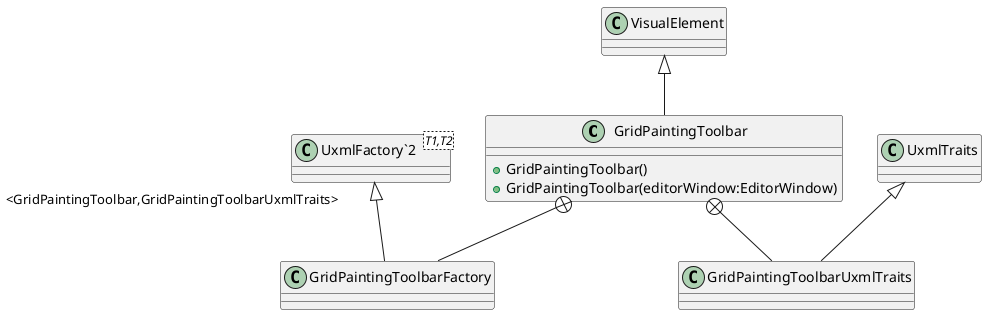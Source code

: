 @startuml
class GridPaintingToolbar {
    + GridPaintingToolbar()
    + GridPaintingToolbar(editorWindow:EditorWindow)
}
class GridPaintingToolbarFactory {
}
class GridPaintingToolbarUxmlTraits {
}
class "UxmlFactory`2"<T1,T2> {
}
VisualElement <|-- GridPaintingToolbar
GridPaintingToolbar +-- GridPaintingToolbarFactory
"UxmlFactory`2" "<GridPaintingToolbar,GridPaintingToolbarUxmlTraits>" <|-- GridPaintingToolbarFactory
GridPaintingToolbar +-- GridPaintingToolbarUxmlTraits
UxmlTraits <|-- GridPaintingToolbarUxmlTraits
@enduml
